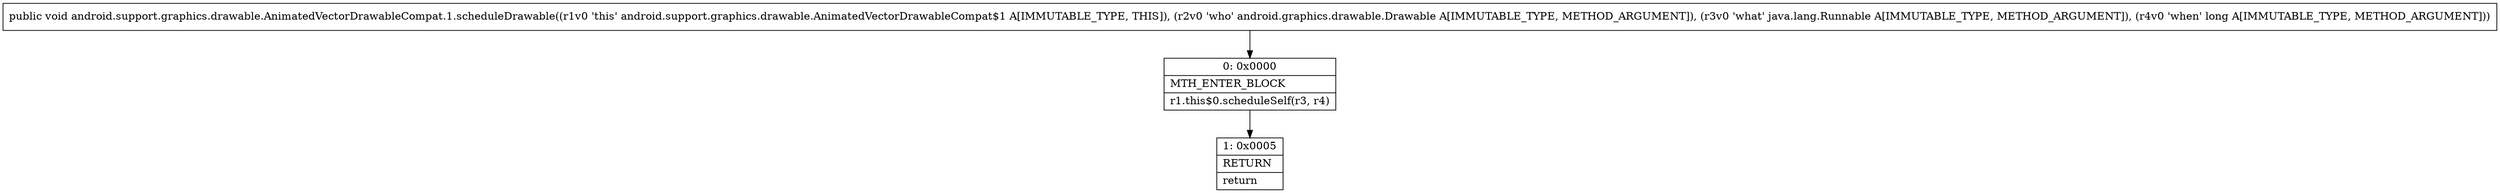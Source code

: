 digraph "CFG forandroid.support.graphics.drawable.AnimatedVectorDrawableCompat.1.scheduleDrawable(Landroid\/graphics\/drawable\/Drawable;Ljava\/lang\/Runnable;J)V" {
Node_0 [shape=record,label="{0\:\ 0x0000|MTH_ENTER_BLOCK\l|r1.this$0.scheduleSelf(r3, r4)\l}"];
Node_1 [shape=record,label="{1\:\ 0x0005|RETURN\l|return\l}"];
MethodNode[shape=record,label="{public void android.support.graphics.drawable.AnimatedVectorDrawableCompat.1.scheduleDrawable((r1v0 'this' android.support.graphics.drawable.AnimatedVectorDrawableCompat$1 A[IMMUTABLE_TYPE, THIS]), (r2v0 'who' android.graphics.drawable.Drawable A[IMMUTABLE_TYPE, METHOD_ARGUMENT]), (r3v0 'what' java.lang.Runnable A[IMMUTABLE_TYPE, METHOD_ARGUMENT]), (r4v0 'when' long A[IMMUTABLE_TYPE, METHOD_ARGUMENT])) }"];
MethodNode -> Node_0;
Node_0 -> Node_1;
}

